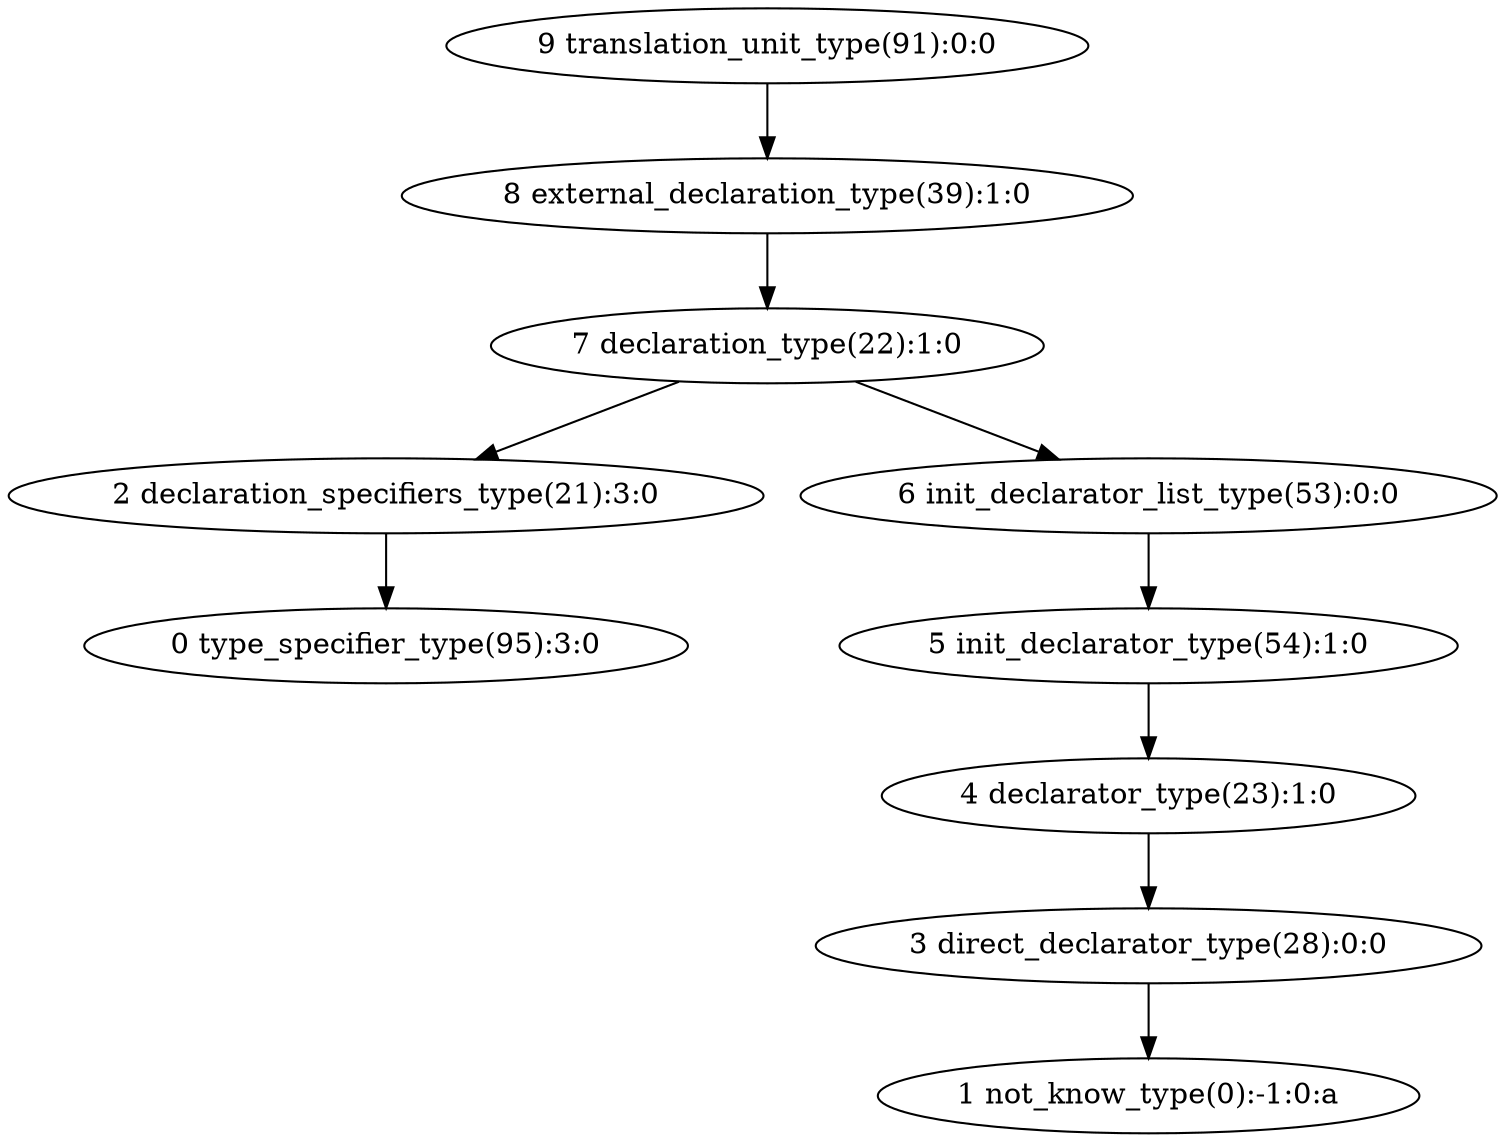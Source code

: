 digraph G{
9[label="9 translation_unit_type(91):0:0"];
8[label="8 external_declaration_type(39):1:0"];
9->8;
8[label="8 external_declaration_type(39):1:0"];
7[label="7 declaration_type(22):1:0"];
8->7;
7[label="7 declaration_type(22):1:0"];
2[label="2 declaration_specifiers_type(21):3:0"];
7->2;
2[label="2 declaration_specifiers_type(21):3:0"];
0[label="0 type_specifier_type(95):3:0"];
2->0;
0[label="0 type_specifier_type(95):3:0"];
6[label="6 init_declarator_list_type(53):0:0"];
7->6;
6[label="6 init_declarator_list_type(53):0:0"];
5[label="5 init_declarator_type(54):1:0"];
6->5;
5[label="5 init_declarator_type(54):1:0"];
4[label="4 declarator_type(23):1:0"];
5->4;
4[label="4 declarator_type(23):1:0"];
3[label="3 direct_declarator_type(28):0:0"];
4->3;
3[label="3 direct_declarator_type(28):0:0"];
1[label="1 not_know_type(0):-1:0:a"];
3->1;
1[label="1 not_know_type(0):-1:0:a"];
}
